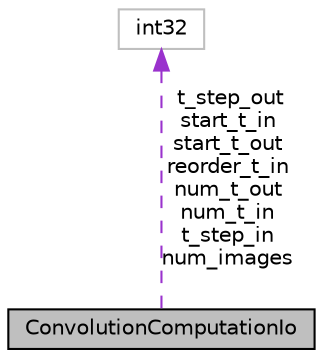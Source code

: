digraph "ConvolutionComputationIo"
{
  edge [fontname="Helvetica",fontsize="10",labelfontname="Helvetica",labelfontsize="10"];
  node [fontname="Helvetica",fontsize="10",shape=record];
  Node1 [label="ConvolutionComputationIo",height=0.2,width=0.4,color="black", fillcolor="grey75", style="filled", fontcolor="black"];
  Node2 -> Node1 [dir="back",color="darkorchid3",fontsize="10",style="dashed",label=" t_step_out\nstart_t_in\nstart_t_out\nreorder_t_in\nnum_t_out\nnum_t_in\nt_step_in\nnum_images" ,fontname="Helvetica"];
  Node2 [label="int32",height=0.2,width=0.4,color="grey75", fillcolor="white", style="filled"];
}
